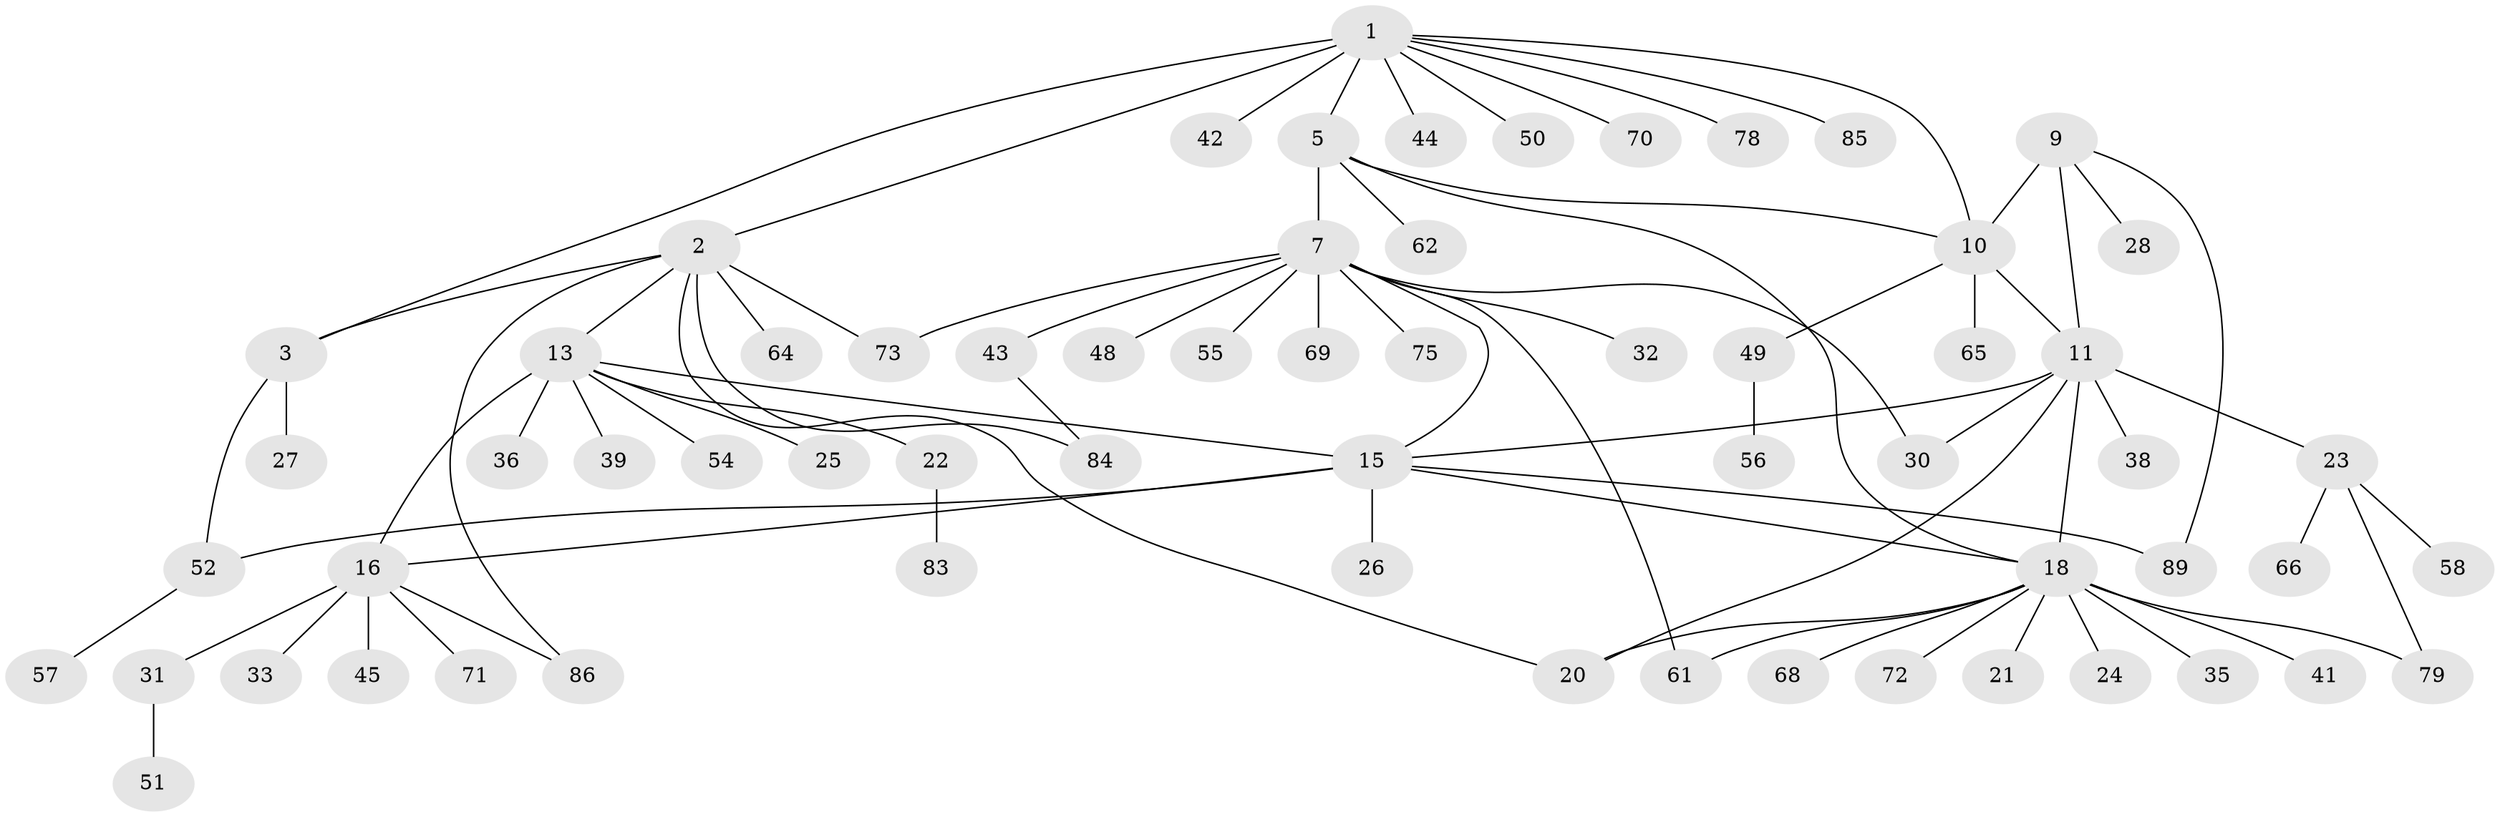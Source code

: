 // Generated by graph-tools (version 1.1) at 2025/24/03/03/25 07:24:13]
// undirected, 63 vertices, 80 edges
graph export_dot {
graph [start="1"]
  node [color=gray90,style=filled];
  1 [super="+4"];
  2 [super="+29"];
  3 [super="+47"];
  5 [super="+6"];
  7 [super="+8"];
  9 [super="+88"];
  10 [super="+12"];
  11 [super="+17"];
  13 [super="+14"];
  15 [super="+60"];
  16 [super="+37"];
  18 [super="+19"];
  20 [super="+40"];
  21;
  22;
  23 [super="+80"];
  24;
  25;
  26;
  27 [super="+53"];
  28;
  30 [super="+82"];
  31 [super="+77"];
  32;
  33 [super="+34"];
  35 [super="+59"];
  36 [super="+46"];
  38;
  39;
  41 [super="+76"];
  42;
  43 [super="+81"];
  44;
  45;
  48;
  49 [super="+87"];
  50;
  51;
  52 [super="+67"];
  54;
  55;
  56;
  57;
  58;
  61 [super="+63"];
  62 [super="+74"];
  64;
  65;
  66;
  68;
  69;
  70;
  71;
  72;
  73;
  75;
  78;
  79;
  83;
  84;
  85;
  86;
  89;
  1 -- 2 [weight=2];
  1 -- 3 [weight=2];
  1 -- 5;
  1 -- 42;
  1 -- 70;
  1 -- 10;
  1 -- 44;
  1 -- 78;
  1 -- 50;
  1 -- 85;
  2 -- 3;
  2 -- 20;
  2 -- 64;
  2 -- 73;
  2 -- 84;
  2 -- 86;
  2 -- 13;
  3 -- 27;
  3 -- 52;
  5 -- 7 [weight=4];
  5 -- 62;
  5 -- 18;
  5 -- 10;
  7 -- 32;
  7 -- 69;
  7 -- 73;
  7 -- 43;
  7 -- 75;
  7 -- 15;
  7 -- 48;
  7 -- 55;
  7 -- 61;
  7 -- 30;
  9 -- 10 [weight=2];
  9 -- 11;
  9 -- 28;
  9 -- 89;
  10 -- 11 [weight=2];
  10 -- 49;
  10 -- 65;
  11 -- 15;
  11 -- 23;
  11 -- 30;
  11 -- 18 [weight=2];
  11 -- 20;
  11 -- 38;
  13 -- 15 [weight=2];
  13 -- 16 [weight=2];
  13 -- 22;
  13 -- 25;
  13 -- 36;
  13 -- 39;
  13 -- 54;
  15 -- 16;
  15 -- 18;
  15 -- 26;
  15 -- 52;
  15 -- 89;
  16 -- 31;
  16 -- 33;
  16 -- 45;
  16 -- 71;
  16 -- 86;
  18 -- 20 [weight=2];
  18 -- 35;
  18 -- 41;
  18 -- 68;
  18 -- 72;
  18 -- 79;
  18 -- 21;
  18 -- 24;
  18 -- 61;
  22 -- 83;
  23 -- 58;
  23 -- 66;
  23 -- 79;
  31 -- 51;
  43 -- 84;
  49 -- 56;
  52 -- 57;
}
